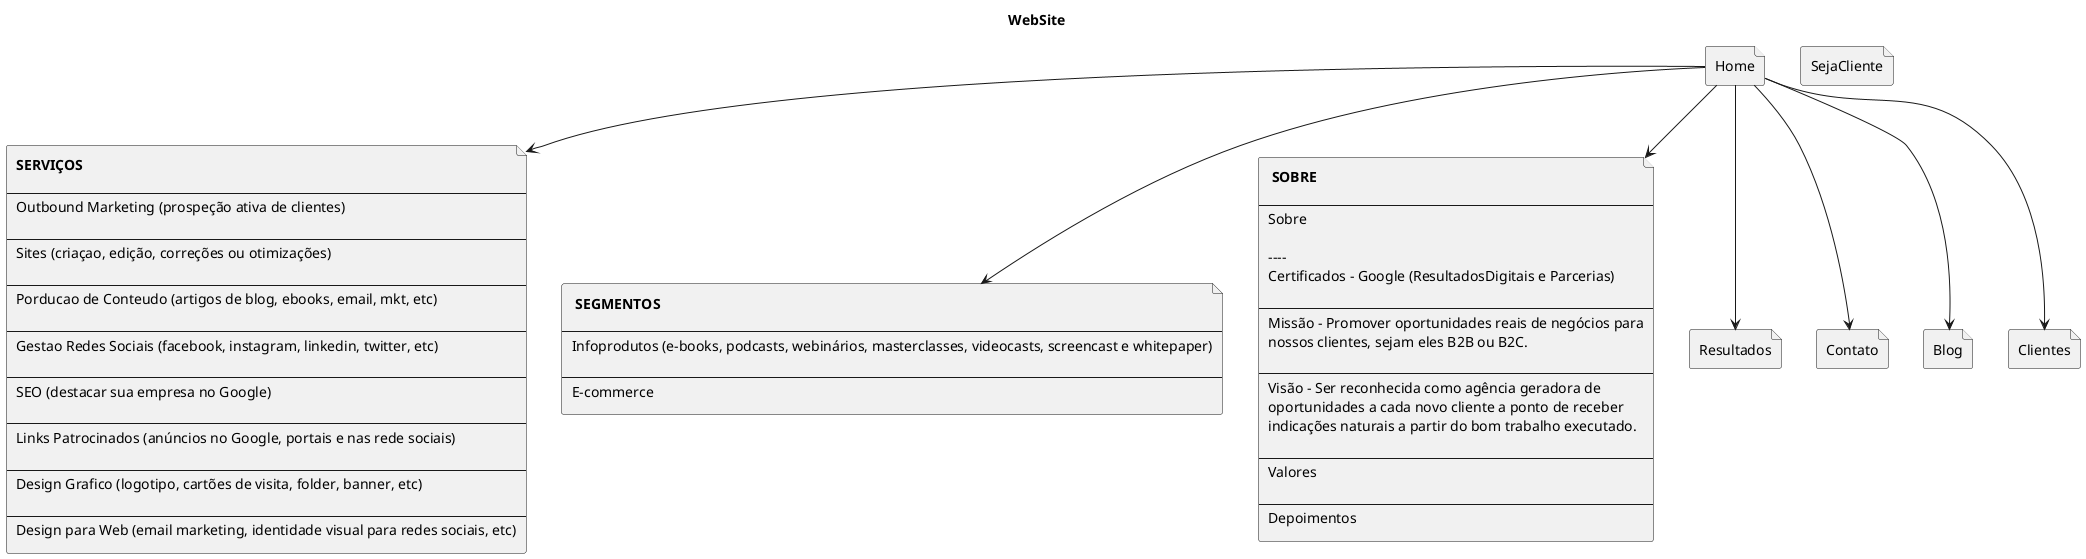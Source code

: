 @startuml
title WebSite
file Home
file Servicos[
    <b>SERVIÇOS
    
    ----
    Outbound Marketing (prospeção ativa de clientes)
    
    ----
    Sites (criaçao, edição, correções ou otimizações)

    ----
    Porducao de Conteudo (artigos de blog, ebooks, email, mkt, etc)

    ----
    Gestao Redes Sociais (facebook, instagram, linkedin, twitter, etc)
    
    ----
    SEO (destacar sua empresa no Google)

    ----
    Links Patrocinados (anúncios no Google, portais e nas rede sociais)

    ----
    Design Grafico (logotipo, cartões de visita, folder, banner, etc)
    
    ----
    Design para Web (email marketing, identidade visual para redes sociais, etc)
]

file Segmentos [
    <b> SEGMENTOS 

    ----
    Infoprodutos (e-books, podcasts, webinários, masterclasses, videocasts, screencast e whitepaper)

    ----
    E-commerce
]
file Sobre [
    <b> SOBRE

    ----
    Sobre

    ---- 
    Certificados - Google (ResultadosDigitais e Parcerias)

    ----
    Missão - Promover oportunidades reais de negócios para
    nossos clientes, sejam eles B2B ou B2C.

    ----
    Visão - Ser reconhecida como agência geradora de
    oportunidades a cada novo cliente a ponto de receber
    indicações naturais a partir do bom trabalho executado.

    ----
    Valores

    ----
    Depoimentos
]
file Resultados 
file Contato
file Blog
file Clientes
file SejaCliente
Home -do-> Servicos
Home -do-> Segmentos
Home -do-> Sobre
Home -do-> Resultados
Home -do-> Blog
Home -do-> Clientes
Home -do-> Contato



@enduml